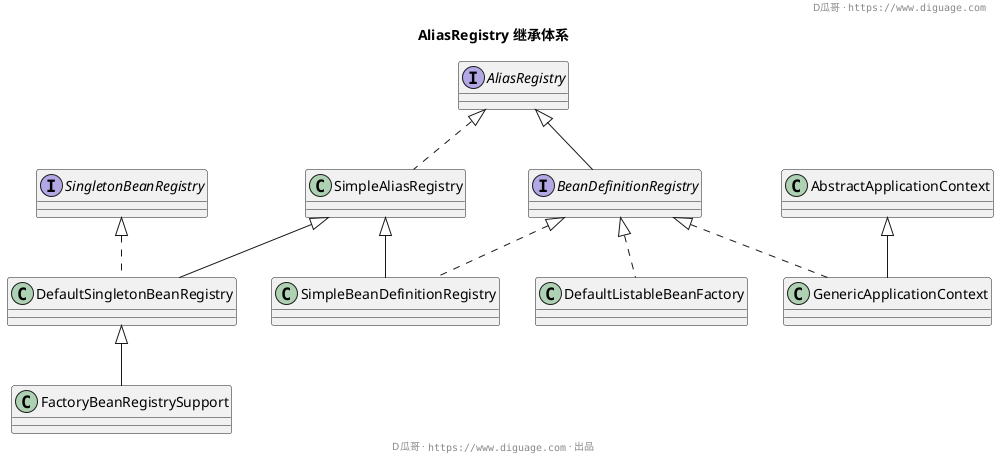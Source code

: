 @startuml
header D瓜哥 · ""https://www.diguage.com""

title **AliasRegistry 继承体系**
' 删除去不必要的某些类

class SimpleAliasRegistry implements AliasRegistry

interface BeanDefinitionRegistry extends AliasRegistry

class DefaultSingletonBeanRegistry extends SimpleAliasRegistry implements SingletonBeanRegistry

class SimpleBeanDefinitionRegistry extends SimpleAliasRegistry implements BeanDefinitionRegistry

class FactoryBeanRegistrySupport extends DefaultSingletonBeanRegistry

class DefaultListableBeanFactory implements  BeanDefinitionRegistry

class GenericApplicationContext extends AbstractApplicationContext implements BeanDefinitionRegistry


footer D瓜哥 · ""https://www.diguage.com"" · 出品
@enduml
